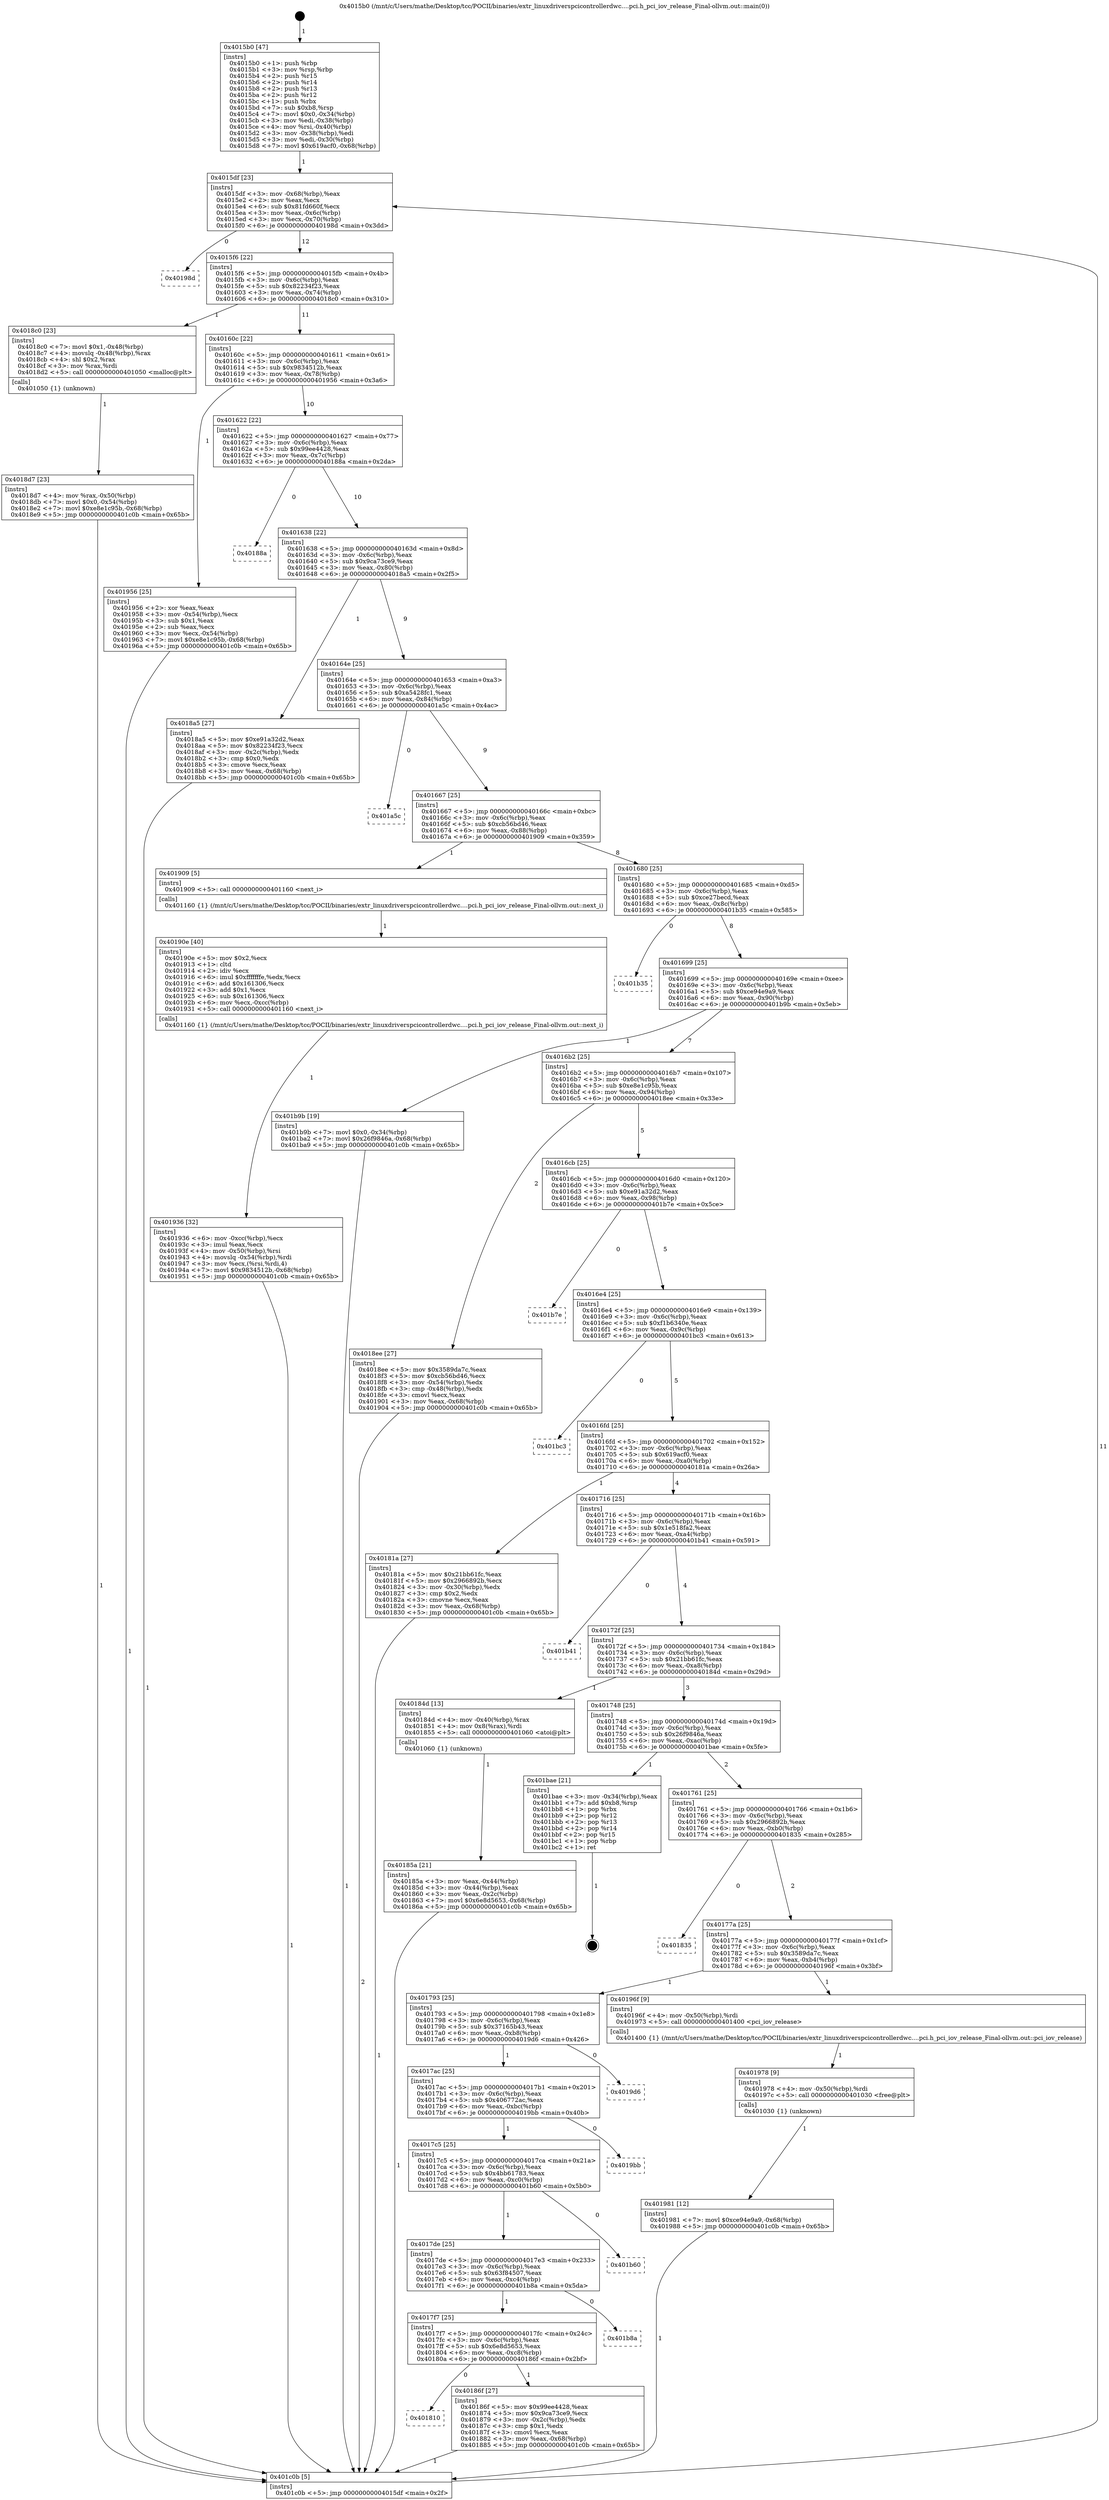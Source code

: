 digraph "0x4015b0" {
  label = "0x4015b0 (/mnt/c/Users/mathe/Desktop/tcc/POCII/binaries/extr_linuxdriverspcicontrollerdwc....pci.h_pci_iov_release_Final-ollvm.out::main(0))"
  labelloc = "t"
  node[shape=record]

  Entry [label="",width=0.3,height=0.3,shape=circle,fillcolor=black,style=filled]
  "0x4015df" [label="{
     0x4015df [23]\l
     | [instrs]\l
     &nbsp;&nbsp;0x4015df \<+3\>: mov -0x68(%rbp),%eax\l
     &nbsp;&nbsp;0x4015e2 \<+2\>: mov %eax,%ecx\l
     &nbsp;&nbsp;0x4015e4 \<+6\>: sub $0x81fd660f,%ecx\l
     &nbsp;&nbsp;0x4015ea \<+3\>: mov %eax,-0x6c(%rbp)\l
     &nbsp;&nbsp;0x4015ed \<+3\>: mov %ecx,-0x70(%rbp)\l
     &nbsp;&nbsp;0x4015f0 \<+6\>: je 000000000040198d \<main+0x3dd\>\l
  }"]
  "0x40198d" [label="{
     0x40198d\l
  }", style=dashed]
  "0x4015f6" [label="{
     0x4015f6 [22]\l
     | [instrs]\l
     &nbsp;&nbsp;0x4015f6 \<+5\>: jmp 00000000004015fb \<main+0x4b\>\l
     &nbsp;&nbsp;0x4015fb \<+3\>: mov -0x6c(%rbp),%eax\l
     &nbsp;&nbsp;0x4015fe \<+5\>: sub $0x82234f23,%eax\l
     &nbsp;&nbsp;0x401603 \<+3\>: mov %eax,-0x74(%rbp)\l
     &nbsp;&nbsp;0x401606 \<+6\>: je 00000000004018c0 \<main+0x310\>\l
  }"]
  Exit [label="",width=0.3,height=0.3,shape=circle,fillcolor=black,style=filled,peripheries=2]
  "0x4018c0" [label="{
     0x4018c0 [23]\l
     | [instrs]\l
     &nbsp;&nbsp;0x4018c0 \<+7\>: movl $0x1,-0x48(%rbp)\l
     &nbsp;&nbsp;0x4018c7 \<+4\>: movslq -0x48(%rbp),%rax\l
     &nbsp;&nbsp;0x4018cb \<+4\>: shl $0x2,%rax\l
     &nbsp;&nbsp;0x4018cf \<+3\>: mov %rax,%rdi\l
     &nbsp;&nbsp;0x4018d2 \<+5\>: call 0000000000401050 \<malloc@plt\>\l
     | [calls]\l
     &nbsp;&nbsp;0x401050 \{1\} (unknown)\l
  }"]
  "0x40160c" [label="{
     0x40160c [22]\l
     | [instrs]\l
     &nbsp;&nbsp;0x40160c \<+5\>: jmp 0000000000401611 \<main+0x61\>\l
     &nbsp;&nbsp;0x401611 \<+3\>: mov -0x6c(%rbp),%eax\l
     &nbsp;&nbsp;0x401614 \<+5\>: sub $0x9834512b,%eax\l
     &nbsp;&nbsp;0x401619 \<+3\>: mov %eax,-0x78(%rbp)\l
     &nbsp;&nbsp;0x40161c \<+6\>: je 0000000000401956 \<main+0x3a6\>\l
  }"]
  "0x401981" [label="{
     0x401981 [12]\l
     | [instrs]\l
     &nbsp;&nbsp;0x401981 \<+7\>: movl $0xce94e9a9,-0x68(%rbp)\l
     &nbsp;&nbsp;0x401988 \<+5\>: jmp 0000000000401c0b \<main+0x65b\>\l
  }"]
  "0x401956" [label="{
     0x401956 [25]\l
     | [instrs]\l
     &nbsp;&nbsp;0x401956 \<+2\>: xor %eax,%eax\l
     &nbsp;&nbsp;0x401958 \<+3\>: mov -0x54(%rbp),%ecx\l
     &nbsp;&nbsp;0x40195b \<+3\>: sub $0x1,%eax\l
     &nbsp;&nbsp;0x40195e \<+2\>: sub %eax,%ecx\l
     &nbsp;&nbsp;0x401960 \<+3\>: mov %ecx,-0x54(%rbp)\l
     &nbsp;&nbsp;0x401963 \<+7\>: movl $0xe8e1c95b,-0x68(%rbp)\l
     &nbsp;&nbsp;0x40196a \<+5\>: jmp 0000000000401c0b \<main+0x65b\>\l
  }"]
  "0x401622" [label="{
     0x401622 [22]\l
     | [instrs]\l
     &nbsp;&nbsp;0x401622 \<+5\>: jmp 0000000000401627 \<main+0x77\>\l
     &nbsp;&nbsp;0x401627 \<+3\>: mov -0x6c(%rbp),%eax\l
     &nbsp;&nbsp;0x40162a \<+5\>: sub $0x99ee4428,%eax\l
     &nbsp;&nbsp;0x40162f \<+3\>: mov %eax,-0x7c(%rbp)\l
     &nbsp;&nbsp;0x401632 \<+6\>: je 000000000040188a \<main+0x2da\>\l
  }"]
  "0x401978" [label="{
     0x401978 [9]\l
     | [instrs]\l
     &nbsp;&nbsp;0x401978 \<+4\>: mov -0x50(%rbp),%rdi\l
     &nbsp;&nbsp;0x40197c \<+5\>: call 0000000000401030 \<free@plt\>\l
     | [calls]\l
     &nbsp;&nbsp;0x401030 \{1\} (unknown)\l
  }"]
  "0x40188a" [label="{
     0x40188a\l
  }", style=dashed]
  "0x401638" [label="{
     0x401638 [22]\l
     | [instrs]\l
     &nbsp;&nbsp;0x401638 \<+5\>: jmp 000000000040163d \<main+0x8d\>\l
     &nbsp;&nbsp;0x40163d \<+3\>: mov -0x6c(%rbp),%eax\l
     &nbsp;&nbsp;0x401640 \<+5\>: sub $0x9ca73ce9,%eax\l
     &nbsp;&nbsp;0x401645 \<+3\>: mov %eax,-0x80(%rbp)\l
     &nbsp;&nbsp;0x401648 \<+6\>: je 00000000004018a5 \<main+0x2f5\>\l
  }"]
  "0x401936" [label="{
     0x401936 [32]\l
     | [instrs]\l
     &nbsp;&nbsp;0x401936 \<+6\>: mov -0xcc(%rbp),%ecx\l
     &nbsp;&nbsp;0x40193c \<+3\>: imul %eax,%ecx\l
     &nbsp;&nbsp;0x40193f \<+4\>: mov -0x50(%rbp),%rsi\l
     &nbsp;&nbsp;0x401943 \<+4\>: movslq -0x54(%rbp),%rdi\l
     &nbsp;&nbsp;0x401947 \<+3\>: mov %ecx,(%rsi,%rdi,4)\l
     &nbsp;&nbsp;0x40194a \<+7\>: movl $0x9834512b,-0x68(%rbp)\l
     &nbsp;&nbsp;0x401951 \<+5\>: jmp 0000000000401c0b \<main+0x65b\>\l
  }"]
  "0x4018a5" [label="{
     0x4018a5 [27]\l
     | [instrs]\l
     &nbsp;&nbsp;0x4018a5 \<+5\>: mov $0xe91a32d2,%eax\l
     &nbsp;&nbsp;0x4018aa \<+5\>: mov $0x82234f23,%ecx\l
     &nbsp;&nbsp;0x4018af \<+3\>: mov -0x2c(%rbp),%edx\l
     &nbsp;&nbsp;0x4018b2 \<+3\>: cmp $0x0,%edx\l
     &nbsp;&nbsp;0x4018b5 \<+3\>: cmove %ecx,%eax\l
     &nbsp;&nbsp;0x4018b8 \<+3\>: mov %eax,-0x68(%rbp)\l
     &nbsp;&nbsp;0x4018bb \<+5\>: jmp 0000000000401c0b \<main+0x65b\>\l
  }"]
  "0x40164e" [label="{
     0x40164e [25]\l
     | [instrs]\l
     &nbsp;&nbsp;0x40164e \<+5\>: jmp 0000000000401653 \<main+0xa3\>\l
     &nbsp;&nbsp;0x401653 \<+3\>: mov -0x6c(%rbp),%eax\l
     &nbsp;&nbsp;0x401656 \<+5\>: sub $0xa5428fc1,%eax\l
     &nbsp;&nbsp;0x40165b \<+6\>: mov %eax,-0x84(%rbp)\l
     &nbsp;&nbsp;0x401661 \<+6\>: je 0000000000401a5c \<main+0x4ac\>\l
  }"]
  "0x40190e" [label="{
     0x40190e [40]\l
     | [instrs]\l
     &nbsp;&nbsp;0x40190e \<+5\>: mov $0x2,%ecx\l
     &nbsp;&nbsp;0x401913 \<+1\>: cltd\l
     &nbsp;&nbsp;0x401914 \<+2\>: idiv %ecx\l
     &nbsp;&nbsp;0x401916 \<+6\>: imul $0xfffffffe,%edx,%ecx\l
     &nbsp;&nbsp;0x40191c \<+6\>: add $0x161306,%ecx\l
     &nbsp;&nbsp;0x401922 \<+3\>: add $0x1,%ecx\l
     &nbsp;&nbsp;0x401925 \<+6\>: sub $0x161306,%ecx\l
     &nbsp;&nbsp;0x40192b \<+6\>: mov %ecx,-0xcc(%rbp)\l
     &nbsp;&nbsp;0x401931 \<+5\>: call 0000000000401160 \<next_i\>\l
     | [calls]\l
     &nbsp;&nbsp;0x401160 \{1\} (/mnt/c/Users/mathe/Desktop/tcc/POCII/binaries/extr_linuxdriverspcicontrollerdwc....pci.h_pci_iov_release_Final-ollvm.out::next_i)\l
  }"]
  "0x401a5c" [label="{
     0x401a5c\l
  }", style=dashed]
  "0x401667" [label="{
     0x401667 [25]\l
     | [instrs]\l
     &nbsp;&nbsp;0x401667 \<+5\>: jmp 000000000040166c \<main+0xbc\>\l
     &nbsp;&nbsp;0x40166c \<+3\>: mov -0x6c(%rbp),%eax\l
     &nbsp;&nbsp;0x40166f \<+5\>: sub $0xcb56bd46,%eax\l
     &nbsp;&nbsp;0x401674 \<+6\>: mov %eax,-0x88(%rbp)\l
     &nbsp;&nbsp;0x40167a \<+6\>: je 0000000000401909 \<main+0x359\>\l
  }"]
  "0x4018d7" [label="{
     0x4018d7 [23]\l
     | [instrs]\l
     &nbsp;&nbsp;0x4018d7 \<+4\>: mov %rax,-0x50(%rbp)\l
     &nbsp;&nbsp;0x4018db \<+7\>: movl $0x0,-0x54(%rbp)\l
     &nbsp;&nbsp;0x4018e2 \<+7\>: movl $0xe8e1c95b,-0x68(%rbp)\l
     &nbsp;&nbsp;0x4018e9 \<+5\>: jmp 0000000000401c0b \<main+0x65b\>\l
  }"]
  "0x401909" [label="{
     0x401909 [5]\l
     | [instrs]\l
     &nbsp;&nbsp;0x401909 \<+5\>: call 0000000000401160 \<next_i\>\l
     | [calls]\l
     &nbsp;&nbsp;0x401160 \{1\} (/mnt/c/Users/mathe/Desktop/tcc/POCII/binaries/extr_linuxdriverspcicontrollerdwc....pci.h_pci_iov_release_Final-ollvm.out::next_i)\l
  }"]
  "0x401680" [label="{
     0x401680 [25]\l
     | [instrs]\l
     &nbsp;&nbsp;0x401680 \<+5\>: jmp 0000000000401685 \<main+0xd5\>\l
     &nbsp;&nbsp;0x401685 \<+3\>: mov -0x6c(%rbp),%eax\l
     &nbsp;&nbsp;0x401688 \<+5\>: sub $0xce27becd,%eax\l
     &nbsp;&nbsp;0x40168d \<+6\>: mov %eax,-0x8c(%rbp)\l
     &nbsp;&nbsp;0x401693 \<+6\>: je 0000000000401b35 \<main+0x585\>\l
  }"]
  "0x401810" [label="{
     0x401810\l
  }", style=dashed]
  "0x401b35" [label="{
     0x401b35\l
  }", style=dashed]
  "0x401699" [label="{
     0x401699 [25]\l
     | [instrs]\l
     &nbsp;&nbsp;0x401699 \<+5\>: jmp 000000000040169e \<main+0xee\>\l
     &nbsp;&nbsp;0x40169e \<+3\>: mov -0x6c(%rbp),%eax\l
     &nbsp;&nbsp;0x4016a1 \<+5\>: sub $0xce94e9a9,%eax\l
     &nbsp;&nbsp;0x4016a6 \<+6\>: mov %eax,-0x90(%rbp)\l
     &nbsp;&nbsp;0x4016ac \<+6\>: je 0000000000401b9b \<main+0x5eb\>\l
  }"]
  "0x40186f" [label="{
     0x40186f [27]\l
     | [instrs]\l
     &nbsp;&nbsp;0x40186f \<+5\>: mov $0x99ee4428,%eax\l
     &nbsp;&nbsp;0x401874 \<+5\>: mov $0x9ca73ce9,%ecx\l
     &nbsp;&nbsp;0x401879 \<+3\>: mov -0x2c(%rbp),%edx\l
     &nbsp;&nbsp;0x40187c \<+3\>: cmp $0x1,%edx\l
     &nbsp;&nbsp;0x40187f \<+3\>: cmovl %ecx,%eax\l
     &nbsp;&nbsp;0x401882 \<+3\>: mov %eax,-0x68(%rbp)\l
     &nbsp;&nbsp;0x401885 \<+5\>: jmp 0000000000401c0b \<main+0x65b\>\l
  }"]
  "0x401b9b" [label="{
     0x401b9b [19]\l
     | [instrs]\l
     &nbsp;&nbsp;0x401b9b \<+7\>: movl $0x0,-0x34(%rbp)\l
     &nbsp;&nbsp;0x401ba2 \<+7\>: movl $0x26f9846a,-0x68(%rbp)\l
     &nbsp;&nbsp;0x401ba9 \<+5\>: jmp 0000000000401c0b \<main+0x65b\>\l
  }"]
  "0x4016b2" [label="{
     0x4016b2 [25]\l
     | [instrs]\l
     &nbsp;&nbsp;0x4016b2 \<+5\>: jmp 00000000004016b7 \<main+0x107\>\l
     &nbsp;&nbsp;0x4016b7 \<+3\>: mov -0x6c(%rbp),%eax\l
     &nbsp;&nbsp;0x4016ba \<+5\>: sub $0xe8e1c95b,%eax\l
     &nbsp;&nbsp;0x4016bf \<+6\>: mov %eax,-0x94(%rbp)\l
     &nbsp;&nbsp;0x4016c5 \<+6\>: je 00000000004018ee \<main+0x33e\>\l
  }"]
  "0x4017f7" [label="{
     0x4017f7 [25]\l
     | [instrs]\l
     &nbsp;&nbsp;0x4017f7 \<+5\>: jmp 00000000004017fc \<main+0x24c\>\l
     &nbsp;&nbsp;0x4017fc \<+3\>: mov -0x6c(%rbp),%eax\l
     &nbsp;&nbsp;0x4017ff \<+5\>: sub $0x6e8d5653,%eax\l
     &nbsp;&nbsp;0x401804 \<+6\>: mov %eax,-0xc8(%rbp)\l
     &nbsp;&nbsp;0x40180a \<+6\>: je 000000000040186f \<main+0x2bf\>\l
  }"]
  "0x4018ee" [label="{
     0x4018ee [27]\l
     | [instrs]\l
     &nbsp;&nbsp;0x4018ee \<+5\>: mov $0x3589da7c,%eax\l
     &nbsp;&nbsp;0x4018f3 \<+5\>: mov $0xcb56bd46,%ecx\l
     &nbsp;&nbsp;0x4018f8 \<+3\>: mov -0x54(%rbp),%edx\l
     &nbsp;&nbsp;0x4018fb \<+3\>: cmp -0x48(%rbp),%edx\l
     &nbsp;&nbsp;0x4018fe \<+3\>: cmovl %ecx,%eax\l
     &nbsp;&nbsp;0x401901 \<+3\>: mov %eax,-0x68(%rbp)\l
     &nbsp;&nbsp;0x401904 \<+5\>: jmp 0000000000401c0b \<main+0x65b\>\l
  }"]
  "0x4016cb" [label="{
     0x4016cb [25]\l
     | [instrs]\l
     &nbsp;&nbsp;0x4016cb \<+5\>: jmp 00000000004016d0 \<main+0x120\>\l
     &nbsp;&nbsp;0x4016d0 \<+3\>: mov -0x6c(%rbp),%eax\l
     &nbsp;&nbsp;0x4016d3 \<+5\>: sub $0xe91a32d2,%eax\l
     &nbsp;&nbsp;0x4016d8 \<+6\>: mov %eax,-0x98(%rbp)\l
     &nbsp;&nbsp;0x4016de \<+6\>: je 0000000000401b7e \<main+0x5ce\>\l
  }"]
  "0x401b8a" [label="{
     0x401b8a\l
  }", style=dashed]
  "0x401b7e" [label="{
     0x401b7e\l
  }", style=dashed]
  "0x4016e4" [label="{
     0x4016e4 [25]\l
     | [instrs]\l
     &nbsp;&nbsp;0x4016e4 \<+5\>: jmp 00000000004016e9 \<main+0x139\>\l
     &nbsp;&nbsp;0x4016e9 \<+3\>: mov -0x6c(%rbp),%eax\l
     &nbsp;&nbsp;0x4016ec \<+5\>: sub $0xf1b6340e,%eax\l
     &nbsp;&nbsp;0x4016f1 \<+6\>: mov %eax,-0x9c(%rbp)\l
     &nbsp;&nbsp;0x4016f7 \<+6\>: je 0000000000401bc3 \<main+0x613\>\l
  }"]
  "0x4017de" [label="{
     0x4017de [25]\l
     | [instrs]\l
     &nbsp;&nbsp;0x4017de \<+5\>: jmp 00000000004017e3 \<main+0x233\>\l
     &nbsp;&nbsp;0x4017e3 \<+3\>: mov -0x6c(%rbp),%eax\l
     &nbsp;&nbsp;0x4017e6 \<+5\>: sub $0x63f84507,%eax\l
     &nbsp;&nbsp;0x4017eb \<+6\>: mov %eax,-0xc4(%rbp)\l
     &nbsp;&nbsp;0x4017f1 \<+6\>: je 0000000000401b8a \<main+0x5da\>\l
  }"]
  "0x401bc3" [label="{
     0x401bc3\l
  }", style=dashed]
  "0x4016fd" [label="{
     0x4016fd [25]\l
     | [instrs]\l
     &nbsp;&nbsp;0x4016fd \<+5\>: jmp 0000000000401702 \<main+0x152\>\l
     &nbsp;&nbsp;0x401702 \<+3\>: mov -0x6c(%rbp),%eax\l
     &nbsp;&nbsp;0x401705 \<+5\>: sub $0x619acf0,%eax\l
     &nbsp;&nbsp;0x40170a \<+6\>: mov %eax,-0xa0(%rbp)\l
     &nbsp;&nbsp;0x401710 \<+6\>: je 000000000040181a \<main+0x26a\>\l
  }"]
  "0x401b60" [label="{
     0x401b60\l
  }", style=dashed]
  "0x40181a" [label="{
     0x40181a [27]\l
     | [instrs]\l
     &nbsp;&nbsp;0x40181a \<+5\>: mov $0x21bb61fc,%eax\l
     &nbsp;&nbsp;0x40181f \<+5\>: mov $0x2966892b,%ecx\l
     &nbsp;&nbsp;0x401824 \<+3\>: mov -0x30(%rbp),%edx\l
     &nbsp;&nbsp;0x401827 \<+3\>: cmp $0x2,%edx\l
     &nbsp;&nbsp;0x40182a \<+3\>: cmovne %ecx,%eax\l
     &nbsp;&nbsp;0x40182d \<+3\>: mov %eax,-0x68(%rbp)\l
     &nbsp;&nbsp;0x401830 \<+5\>: jmp 0000000000401c0b \<main+0x65b\>\l
  }"]
  "0x401716" [label="{
     0x401716 [25]\l
     | [instrs]\l
     &nbsp;&nbsp;0x401716 \<+5\>: jmp 000000000040171b \<main+0x16b\>\l
     &nbsp;&nbsp;0x40171b \<+3\>: mov -0x6c(%rbp),%eax\l
     &nbsp;&nbsp;0x40171e \<+5\>: sub $0x1e518fa2,%eax\l
     &nbsp;&nbsp;0x401723 \<+6\>: mov %eax,-0xa4(%rbp)\l
     &nbsp;&nbsp;0x401729 \<+6\>: je 0000000000401b41 \<main+0x591\>\l
  }"]
  "0x401c0b" [label="{
     0x401c0b [5]\l
     | [instrs]\l
     &nbsp;&nbsp;0x401c0b \<+5\>: jmp 00000000004015df \<main+0x2f\>\l
  }"]
  "0x4015b0" [label="{
     0x4015b0 [47]\l
     | [instrs]\l
     &nbsp;&nbsp;0x4015b0 \<+1\>: push %rbp\l
     &nbsp;&nbsp;0x4015b1 \<+3\>: mov %rsp,%rbp\l
     &nbsp;&nbsp;0x4015b4 \<+2\>: push %r15\l
     &nbsp;&nbsp;0x4015b6 \<+2\>: push %r14\l
     &nbsp;&nbsp;0x4015b8 \<+2\>: push %r13\l
     &nbsp;&nbsp;0x4015ba \<+2\>: push %r12\l
     &nbsp;&nbsp;0x4015bc \<+1\>: push %rbx\l
     &nbsp;&nbsp;0x4015bd \<+7\>: sub $0xb8,%rsp\l
     &nbsp;&nbsp;0x4015c4 \<+7\>: movl $0x0,-0x34(%rbp)\l
     &nbsp;&nbsp;0x4015cb \<+3\>: mov %edi,-0x38(%rbp)\l
     &nbsp;&nbsp;0x4015ce \<+4\>: mov %rsi,-0x40(%rbp)\l
     &nbsp;&nbsp;0x4015d2 \<+3\>: mov -0x38(%rbp),%edi\l
     &nbsp;&nbsp;0x4015d5 \<+3\>: mov %edi,-0x30(%rbp)\l
     &nbsp;&nbsp;0x4015d8 \<+7\>: movl $0x619acf0,-0x68(%rbp)\l
  }"]
  "0x4017c5" [label="{
     0x4017c5 [25]\l
     | [instrs]\l
     &nbsp;&nbsp;0x4017c5 \<+5\>: jmp 00000000004017ca \<main+0x21a\>\l
     &nbsp;&nbsp;0x4017ca \<+3\>: mov -0x6c(%rbp),%eax\l
     &nbsp;&nbsp;0x4017cd \<+5\>: sub $0x4bb61783,%eax\l
     &nbsp;&nbsp;0x4017d2 \<+6\>: mov %eax,-0xc0(%rbp)\l
     &nbsp;&nbsp;0x4017d8 \<+6\>: je 0000000000401b60 \<main+0x5b0\>\l
  }"]
  "0x401b41" [label="{
     0x401b41\l
  }", style=dashed]
  "0x40172f" [label="{
     0x40172f [25]\l
     | [instrs]\l
     &nbsp;&nbsp;0x40172f \<+5\>: jmp 0000000000401734 \<main+0x184\>\l
     &nbsp;&nbsp;0x401734 \<+3\>: mov -0x6c(%rbp),%eax\l
     &nbsp;&nbsp;0x401737 \<+5\>: sub $0x21bb61fc,%eax\l
     &nbsp;&nbsp;0x40173c \<+6\>: mov %eax,-0xa8(%rbp)\l
     &nbsp;&nbsp;0x401742 \<+6\>: je 000000000040184d \<main+0x29d\>\l
  }"]
  "0x4019bb" [label="{
     0x4019bb\l
  }", style=dashed]
  "0x40184d" [label="{
     0x40184d [13]\l
     | [instrs]\l
     &nbsp;&nbsp;0x40184d \<+4\>: mov -0x40(%rbp),%rax\l
     &nbsp;&nbsp;0x401851 \<+4\>: mov 0x8(%rax),%rdi\l
     &nbsp;&nbsp;0x401855 \<+5\>: call 0000000000401060 \<atoi@plt\>\l
     | [calls]\l
     &nbsp;&nbsp;0x401060 \{1\} (unknown)\l
  }"]
  "0x401748" [label="{
     0x401748 [25]\l
     | [instrs]\l
     &nbsp;&nbsp;0x401748 \<+5\>: jmp 000000000040174d \<main+0x19d\>\l
     &nbsp;&nbsp;0x40174d \<+3\>: mov -0x6c(%rbp),%eax\l
     &nbsp;&nbsp;0x401750 \<+5\>: sub $0x26f9846a,%eax\l
     &nbsp;&nbsp;0x401755 \<+6\>: mov %eax,-0xac(%rbp)\l
     &nbsp;&nbsp;0x40175b \<+6\>: je 0000000000401bae \<main+0x5fe\>\l
  }"]
  "0x40185a" [label="{
     0x40185a [21]\l
     | [instrs]\l
     &nbsp;&nbsp;0x40185a \<+3\>: mov %eax,-0x44(%rbp)\l
     &nbsp;&nbsp;0x40185d \<+3\>: mov -0x44(%rbp),%eax\l
     &nbsp;&nbsp;0x401860 \<+3\>: mov %eax,-0x2c(%rbp)\l
     &nbsp;&nbsp;0x401863 \<+7\>: movl $0x6e8d5653,-0x68(%rbp)\l
     &nbsp;&nbsp;0x40186a \<+5\>: jmp 0000000000401c0b \<main+0x65b\>\l
  }"]
  "0x4017ac" [label="{
     0x4017ac [25]\l
     | [instrs]\l
     &nbsp;&nbsp;0x4017ac \<+5\>: jmp 00000000004017b1 \<main+0x201\>\l
     &nbsp;&nbsp;0x4017b1 \<+3\>: mov -0x6c(%rbp),%eax\l
     &nbsp;&nbsp;0x4017b4 \<+5\>: sub $0x406772ac,%eax\l
     &nbsp;&nbsp;0x4017b9 \<+6\>: mov %eax,-0xbc(%rbp)\l
     &nbsp;&nbsp;0x4017bf \<+6\>: je 00000000004019bb \<main+0x40b\>\l
  }"]
  "0x401bae" [label="{
     0x401bae [21]\l
     | [instrs]\l
     &nbsp;&nbsp;0x401bae \<+3\>: mov -0x34(%rbp),%eax\l
     &nbsp;&nbsp;0x401bb1 \<+7\>: add $0xb8,%rsp\l
     &nbsp;&nbsp;0x401bb8 \<+1\>: pop %rbx\l
     &nbsp;&nbsp;0x401bb9 \<+2\>: pop %r12\l
     &nbsp;&nbsp;0x401bbb \<+2\>: pop %r13\l
     &nbsp;&nbsp;0x401bbd \<+2\>: pop %r14\l
     &nbsp;&nbsp;0x401bbf \<+2\>: pop %r15\l
     &nbsp;&nbsp;0x401bc1 \<+1\>: pop %rbp\l
     &nbsp;&nbsp;0x401bc2 \<+1\>: ret\l
  }"]
  "0x401761" [label="{
     0x401761 [25]\l
     | [instrs]\l
     &nbsp;&nbsp;0x401761 \<+5\>: jmp 0000000000401766 \<main+0x1b6\>\l
     &nbsp;&nbsp;0x401766 \<+3\>: mov -0x6c(%rbp),%eax\l
     &nbsp;&nbsp;0x401769 \<+5\>: sub $0x2966892b,%eax\l
     &nbsp;&nbsp;0x40176e \<+6\>: mov %eax,-0xb0(%rbp)\l
     &nbsp;&nbsp;0x401774 \<+6\>: je 0000000000401835 \<main+0x285\>\l
  }"]
  "0x4019d6" [label="{
     0x4019d6\l
  }", style=dashed]
  "0x401835" [label="{
     0x401835\l
  }", style=dashed]
  "0x40177a" [label="{
     0x40177a [25]\l
     | [instrs]\l
     &nbsp;&nbsp;0x40177a \<+5\>: jmp 000000000040177f \<main+0x1cf\>\l
     &nbsp;&nbsp;0x40177f \<+3\>: mov -0x6c(%rbp),%eax\l
     &nbsp;&nbsp;0x401782 \<+5\>: sub $0x3589da7c,%eax\l
     &nbsp;&nbsp;0x401787 \<+6\>: mov %eax,-0xb4(%rbp)\l
     &nbsp;&nbsp;0x40178d \<+6\>: je 000000000040196f \<main+0x3bf\>\l
  }"]
  "0x401793" [label="{
     0x401793 [25]\l
     | [instrs]\l
     &nbsp;&nbsp;0x401793 \<+5\>: jmp 0000000000401798 \<main+0x1e8\>\l
     &nbsp;&nbsp;0x401798 \<+3\>: mov -0x6c(%rbp),%eax\l
     &nbsp;&nbsp;0x40179b \<+5\>: sub $0x37165b43,%eax\l
     &nbsp;&nbsp;0x4017a0 \<+6\>: mov %eax,-0xb8(%rbp)\l
     &nbsp;&nbsp;0x4017a6 \<+6\>: je 00000000004019d6 \<main+0x426\>\l
  }"]
  "0x40196f" [label="{
     0x40196f [9]\l
     | [instrs]\l
     &nbsp;&nbsp;0x40196f \<+4\>: mov -0x50(%rbp),%rdi\l
     &nbsp;&nbsp;0x401973 \<+5\>: call 0000000000401400 \<pci_iov_release\>\l
     | [calls]\l
     &nbsp;&nbsp;0x401400 \{1\} (/mnt/c/Users/mathe/Desktop/tcc/POCII/binaries/extr_linuxdriverspcicontrollerdwc....pci.h_pci_iov_release_Final-ollvm.out::pci_iov_release)\l
  }"]
  Entry -> "0x4015b0" [label=" 1"]
  "0x4015df" -> "0x40198d" [label=" 0"]
  "0x4015df" -> "0x4015f6" [label=" 12"]
  "0x401bae" -> Exit [label=" 1"]
  "0x4015f6" -> "0x4018c0" [label=" 1"]
  "0x4015f6" -> "0x40160c" [label=" 11"]
  "0x401b9b" -> "0x401c0b" [label=" 1"]
  "0x40160c" -> "0x401956" [label=" 1"]
  "0x40160c" -> "0x401622" [label=" 10"]
  "0x401981" -> "0x401c0b" [label=" 1"]
  "0x401622" -> "0x40188a" [label=" 0"]
  "0x401622" -> "0x401638" [label=" 10"]
  "0x401978" -> "0x401981" [label=" 1"]
  "0x401638" -> "0x4018a5" [label=" 1"]
  "0x401638" -> "0x40164e" [label=" 9"]
  "0x40196f" -> "0x401978" [label=" 1"]
  "0x40164e" -> "0x401a5c" [label=" 0"]
  "0x40164e" -> "0x401667" [label=" 9"]
  "0x401956" -> "0x401c0b" [label=" 1"]
  "0x401667" -> "0x401909" [label=" 1"]
  "0x401667" -> "0x401680" [label=" 8"]
  "0x401936" -> "0x401c0b" [label=" 1"]
  "0x401680" -> "0x401b35" [label=" 0"]
  "0x401680" -> "0x401699" [label=" 8"]
  "0x40190e" -> "0x401936" [label=" 1"]
  "0x401699" -> "0x401b9b" [label=" 1"]
  "0x401699" -> "0x4016b2" [label=" 7"]
  "0x401909" -> "0x40190e" [label=" 1"]
  "0x4016b2" -> "0x4018ee" [label=" 2"]
  "0x4016b2" -> "0x4016cb" [label=" 5"]
  "0x4018d7" -> "0x401c0b" [label=" 1"]
  "0x4016cb" -> "0x401b7e" [label=" 0"]
  "0x4016cb" -> "0x4016e4" [label=" 5"]
  "0x4018c0" -> "0x4018d7" [label=" 1"]
  "0x4016e4" -> "0x401bc3" [label=" 0"]
  "0x4016e4" -> "0x4016fd" [label=" 5"]
  "0x40186f" -> "0x401c0b" [label=" 1"]
  "0x4016fd" -> "0x40181a" [label=" 1"]
  "0x4016fd" -> "0x401716" [label=" 4"]
  "0x40181a" -> "0x401c0b" [label=" 1"]
  "0x4015b0" -> "0x4015df" [label=" 1"]
  "0x401c0b" -> "0x4015df" [label=" 11"]
  "0x4017f7" -> "0x401810" [label=" 0"]
  "0x401716" -> "0x401b41" [label=" 0"]
  "0x401716" -> "0x40172f" [label=" 4"]
  "0x4018ee" -> "0x401c0b" [label=" 2"]
  "0x40172f" -> "0x40184d" [label=" 1"]
  "0x40172f" -> "0x401748" [label=" 3"]
  "0x40184d" -> "0x40185a" [label=" 1"]
  "0x40185a" -> "0x401c0b" [label=" 1"]
  "0x4017de" -> "0x4017f7" [label=" 1"]
  "0x401748" -> "0x401bae" [label=" 1"]
  "0x401748" -> "0x401761" [label=" 2"]
  "0x4018a5" -> "0x401c0b" [label=" 1"]
  "0x401761" -> "0x401835" [label=" 0"]
  "0x401761" -> "0x40177a" [label=" 2"]
  "0x4017c5" -> "0x4017de" [label=" 1"]
  "0x40177a" -> "0x40196f" [label=" 1"]
  "0x40177a" -> "0x401793" [label=" 1"]
  "0x4017c5" -> "0x401b60" [label=" 0"]
  "0x401793" -> "0x4019d6" [label=" 0"]
  "0x401793" -> "0x4017ac" [label=" 1"]
  "0x4017de" -> "0x401b8a" [label=" 0"]
  "0x4017ac" -> "0x4019bb" [label=" 0"]
  "0x4017ac" -> "0x4017c5" [label=" 1"]
  "0x4017f7" -> "0x40186f" [label=" 1"]
}

